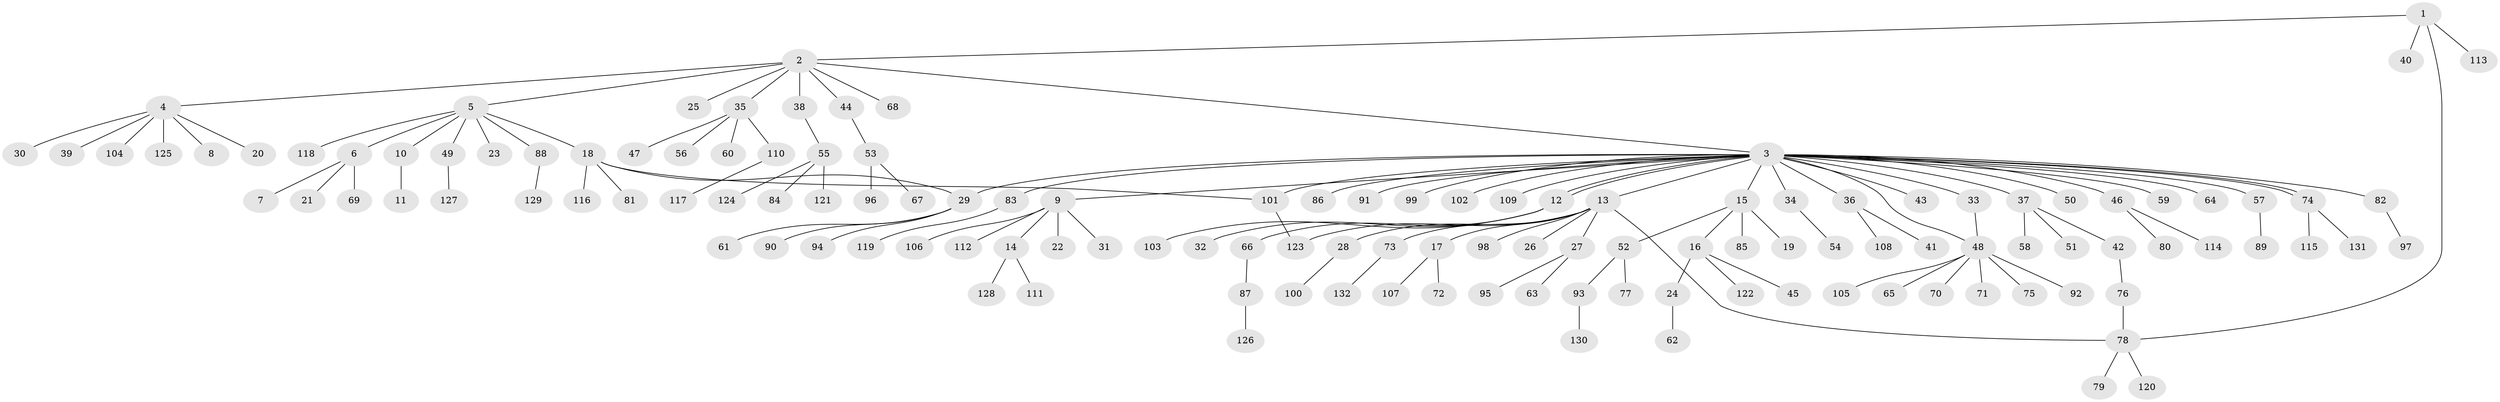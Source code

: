 // Generated by graph-tools (version 1.1) at 2025/47/03/09/25 04:47:58]
// undirected, 132 vertices, 139 edges
graph export_dot {
graph [start="1"]
  node [color=gray90,style=filled];
  1;
  2;
  3;
  4;
  5;
  6;
  7;
  8;
  9;
  10;
  11;
  12;
  13;
  14;
  15;
  16;
  17;
  18;
  19;
  20;
  21;
  22;
  23;
  24;
  25;
  26;
  27;
  28;
  29;
  30;
  31;
  32;
  33;
  34;
  35;
  36;
  37;
  38;
  39;
  40;
  41;
  42;
  43;
  44;
  45;
  46;
  47;
  48;
  49;
  50;
  51;
  52;
  53;
  54;
  55;
  56;
  57;
  58;
  59;
  60;
  61;
  62;
  63;
  64;
  65;
  66;
  67;
  68;
  69;
  70;
  71;
  72;
  73;
  74;
  75;
  76;
  77;
  78;
  79;
  80;
  81;
  82;
  83;
  84;
  85;
  86;
  87;
  88;
  89;
  90;
  91;
  92;
  93;
  94;
  95;
  96;
  97;
  98;
  99;
  100;
  101;
  102;
  103;
  104;
  105;
  106;
  107;
  108;
  109;
  110;
  111;
  112;
  113;
  114;
  115;
  116;
  117;
  118;
  119;
  120;
  121;
  122;
  123;
  124;
  125;
  126;
  127;
  128;
  129;
  130;
  131;
  132;
  1 -- 2;
  1 -- 40;
  1 -- 78;
  1 -- 113;
  2 -- 3;
  2 -- 4;
  2 -- 5;
  2 -- 25;
  2 -- 35;
  2 -- 38;
  2 -- 44;
  2 -- 68;
  3 -- 9;
  3 -- 12;
  3 -- 12;
  3 -- 13;
  3 -- 15;
  3 -- 29;
  3 -- 33;
  3 -- 34;
  3 -- 36;
  3 -- 37;
  3 -- 43;
  3 -- 46;
  3 -- 48;
  3 -- 50;
  3 -- 57;
  3 -- 59;
  3 -- 64;
  3 -- 74;
  3 -- 74;
  3 -- 82;
  3 -- 83;
  3 -- 86;
  3 -- 91;
  3 -- 99;
  3 -- 101;
  3 -- 102;
  3 -- 109;
  4 -- 8;
  4 -- 20;
  4 -- 30;
  4 -- 39;
  4 -- 104;
  4 -- 125;
  5 -- 6;
  5 -- 10;
  5 -- 18;
  5 -- 23;
  5 -- 49;
  5 -- 88;
  5 -- 118;
  6 -- 7;
  6 -- 21;
  6 -- 69;
  9 -- 14;
  9 -- 22;
  9 -- 31;
  9 -- 106;
  9 -- 112;
  10 -- 11;
  12 -- 32;
  12 -- 66;
  12 -- 103;
  13 -- 17;
  13 -- 26;
  13 -- 27;
  13 -- 28;
  13 -- 73;
  13 -- 78;
  13 -- 98;
  13 -- 123;
  14 -- 111;
  14 -- 128;
  15 -- 16;
  15 -- 19;
  15 -- 52;
  15 -- 85;
  16 -- 24;
  16 -- 45;
  16 -- 122;
  17 -- 72;
  17 -- 107;
  18 -- 29;
  18 -- 81;
  18 -- 101;
  18 -- 116;
  24 -- 62;
  27 -- 63;
  27 -- 95;
  28 -- 100;
  29 -- 61;
  29 -- 90;
  29 -- 94;
  33 -- 48;
  34 -- 54;
  35 -- 47;
  35 -- 56;
  35 -- 60;
  35 -- 110;
  36 -- 41;
  36 -- 108;
  37 -- 42;
  37 -- 51;
  37 -- 58;
  38 -- 55;
  42 -- 76;
  44 -- 53;
  46 -- 80;
  46 -- 114;
  48 -- 65;
  48 -- 70;
  48 -- 71;
  48 -- 75;
  48 -- 92;
  48 -- 105;
  49 -- 127;
  52 -- 77;
  52 -- 93;
  53 -- 67;
  53 -- 96;
  55 -- 84;
  55 -- 121;
  55 -- 124;
  57 -- 89;
  66 -- 87;
  73 -- 132;
  74 -- 115;
  74 -- 131;
  76 -- 78;
  78 -- 79;
  78 -- 120;
  82 -- 97;
  83 -- 119;
  87 -- 126;
  88 -- 129;
  93 -- 130;
  101 -- 123;
  110 -- 117;
}

